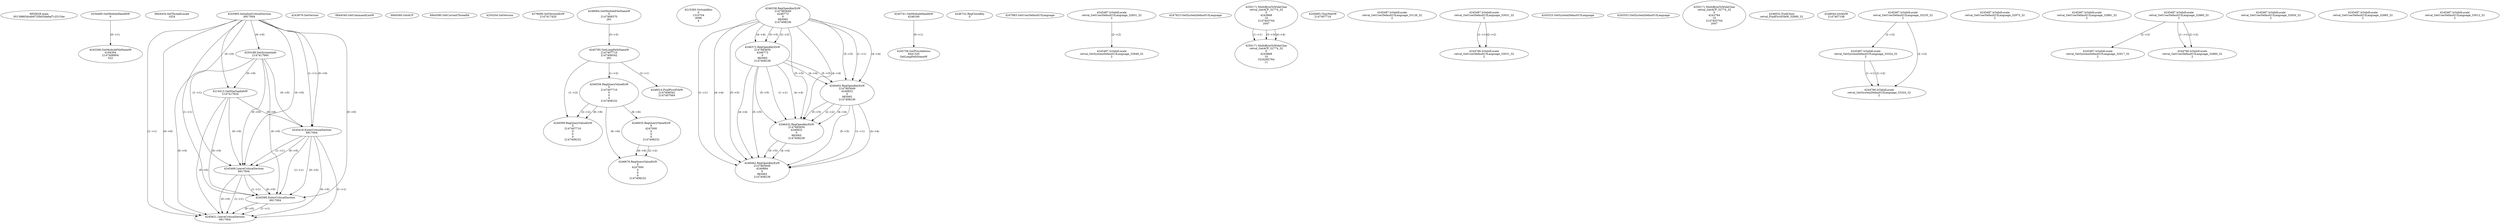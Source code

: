// Global SCDG with merge call
digraph {
	0 [label="6850628.main
00139865dceb9720b03da6af7c25154e"]
	1 [label="4254480.GetModuleHandleW
0"]
	2 [label="6844434.SetThreadLocale
1024"]
	3 [label="4243965.InitializeCriticalSection
6917004"]
	4 [label="4243979.GetVersion
"]
	5 [label="4250188.GetSystemInfo
2147417660"]
	3 -> 5 [label="(0-->0)"]
	6 [label="6844540.GetCommandLineW
"]
	7 [label="4214413.GetStartupInfoW
2147417624"]
	3 -> 7 [label="(0-->0)"]
	5 -> 7 [label="(0-->0)"]
	8 [label="6844560.GetACP
"]
	9 [label="6844580.GetCurrentThreadId
"]
	10 [label="4250204.GetVersion
"]
	11 [label="4276690.GetVersionExW
2147417420"]
	12 [label="4243306.GetModuleFileNameW
4194304
2147408904
522"]
	1 -> 12 [label="(0-->1)"]
	13 [label="4248064.GetModuleFileNameW
0
2147408370
261"]
	14 [label="4215383.VirtualAlloc
0
1310704
4096
4"]
	15 [label="4246338.RegOpenKeyExW
2147483649
4246772
0
983065
2147408236"]
	16 [label="4246372.RegOpenKeyExW
2147483650
4246772
0
983065
2147408236"]
	15 -> 16 [label="(2-->2)"]
	15 -> 16 [label="(4-->4)"]
	15 -> 16 [label="(5-->5)"]
	17 [label="4245741.GetModuleHandleW
4246160"]
	18 [label="4245758.GetProcAddress
9441320
GetLongPathNameW"]
	17 -> 18 [label="(0-->1)"]
	19 [label="4245785.GetLongPathNameW
2147407710
2147406542
261"]
	13 -> 19 [label="(3-->3)"]
	20 [label="4246556.RegQueryValueExW
0
2147407710
0
0
0
2147408232"]
	19 -> 20 [label="(1-->2)"]
	21 [label="4246635.RegQueryValueExW
0
4247000
0
0
0
2147408232"]
	20 -> 21 [label="(6-->6)"]
	22 [label="4246722.RegCloseKey
0"]
	23 [label="4247883.GetUserDefaultUILanguage
"]
	24 [label="4245418.EnterCriticalSection
6917004"]
	3 -> 24 [label="(1-->1)"]
	3 -> 24 [label="(0-->0)"]
	5 -> 24 [label="(0-->0)"]
	7 -> 24 [label="(0-->0)"]
	25 [label="4245469.LeaveCriticalSection
6917004"]
	3 -> 25 [label="(1-->1)"]
	24 -> 25 [label="(1-->1)"]
	3 -> 25 [label="(0-->0)"]
	5 -> 25 [label="(0-->0)"]
	7 -> 25 [label="(0-->0)"]
	24 -> 25 [label="(0-->0)"]
	26 [label="4245487.IsValidLocale
retval_GetUserDefaultUILanguage_32831_32
2"]
	27 [label="4245580.EnterCriticalSection
6917004"]
	3 -> 27 [label="(1-->1)"]
	24 -> 27 [label="(1-->1)"]
	25 -> 27 [label="(1-->1)"]
	3 -> 27 [label="(0-->0)"]
	5 -> 27 [label="(0-->0)"]
	7 -> 27 [label="(0-->0)"]
	24 -> 27 [label="(0-->0)"]
	25 -> 27 [label="(0-->0)"]
	28 [label="4245621.LeaveCriticalSection
6917004"]
	3 -> 28 [label="(1-->1)"]
	24 -> 28 [label="(1-->1)"]
	25 -> 28 [label="(1-->1)"]
	27 -> 28 [label="(1-->1)"]
	3 -> 28 [label="(0-->0)"]
	5 -> 28 [label="(0-->0)"]
	7 -> 28 [label="(0-->0)"]
	24 -> 28 [label="(0-->0)"]
	25 -> 28 [label="(0-->0)"]
	27 -> 28 [label="(0-->0)"]
	29 [label="4247923.GetSystemDefaultUILanguage
"]
	30 [label="4245487.IsValidLocale
retval_GetSystemDefaultUILanguage_32948_32
2"]
	26 -> 30 [label="(2-->2)"]
	31 [label="4250171.MultiByteToWideChar
retval_GetACP_32774_32
0
4243868
10
2147403704
2047"]
	32 [label="4250171.MultiByteToWideChar
retval_GetACP_32774_32
0
4243868
10
3224282764
11"]
	31 -> 32 [label="(1-->1)"]
	31 -> 32 [label="(3-->3)"]
	31 -> 32 [label="(4-->4)"]
	33 [label="4245683.CharNextW
2147407716"]
	34 [label="4246599.RegQueryValueExW
0
2147407710
0
0
0
2147408232"]
	19 -> 34 [label="(1-->2)"]
	20 -> 34 [label="(2-->2)"]
	20 -> 34 [label="(6-->6)"]
	35 [label="4245487.IsValidLocale
retval_GetUserDefaultUILanguage_33126_32
2"]
	36 [label="4246676.RegQueryValueExW
0
4247000
0
0
0
2147408232"]
	21 -> 36 [label="(2-->2)"]
	20 -> 36 [label="(6-->6)"]
	21 -> 36 [label="(6-->6)"]
	37 [label="4245487.IsValidLocale
retval_GetUserDefaultUILanguage_33031_32
2"]
	38 [label="4244766.IsValidLocale
retval_GetUserDefaultUILanguage_33031_32
2"]
	37 -> 38 [label="(1-->1)"]
	37 -> 38 [label="(2-->2)"]
	39 [label="4245525.GetSystemDefaultUILanguage
"]
	40 [label="4245552.GetSystemDefaultUILanguage
"]
	41 [label="4250171.MultiByteToWideChar
retval_GetACP_32774_32
0
4243784
10
2147403704
2047"]
	42 [label="4246402.RegOpenKeyExW
2147483649
4246832
0
983065
2147408236"]
	15 -> 42 [label="(1-->1)"]
	15 -> 42 [label="(4-->4)"]
	16 -> 42 [label="(4-->4)"]
	15 -> 42 [label="(5-->5)"]
	16 -> 42 [label="(5-->5)"]
	43 [label="4246014.FindFirstFileW
2147406542
2147407064"]
	19 -> 43 [label="(2-->1)"]
	44 [label="4246032.FindClose
retval_FindFirstFileW_32890_32"]
	45 [label="4246044.lstrlenW
2147407108"]
	46 [label="4245487.IsValidLocale
retval_GetUserDefaultUILanguage_33235_32
2"]
	47 [label="4245487.IsValidLocale
retval_GetSystemDefaultUILanguage_33324_32
2"]
	46 -> 47 [label="(2-->2)"]
	48 [label="4244766.IsValidLocale
retval_GetSystemDefaultUILanguage_33324_32
2"]
	47 -> 48 [label="(1-->1)"]
	46 -> 48 [label="(2-->2)"]
	47 -> 48 [label="(2-->2)"]
	49 [label="4245487.IsValidLocale
retval_GetUserDefaultUILanguage_32975_32
2"]
	50 [label="4245487.IsValidLocale
retval_GetUserDefaultUILanguage_32881_32
2"]
	51 [label="4246432.RegOpenKeyExW
2147483650
4246832
0
983065
2147408236"]
	16 -> 51 [label="(1-->1)"]
	42 -> 51 [label="(2-->2)"]
	15 -> 51 [label="(4-->4)"]
	16 -> 51 [label="(4-->4)"]
	42 -> 51 [label="(4-->4)"]
	15 -> 51 [label="(5-->5)"]
	16 -> 51 [label="(5-->5)"]
	42 -> 51 [label="(5-->5)"]
	52 [label="4246462.RegOpenKeyExW
2147483649
4246884
0
983065
2147408236"]
	15 -> 52 [label="(1-->1)"]
	42 -> 52 [label="(1-->1)"]
	15 -> 52 [label="(4-->4)"]
	16 -> 52 [label="(4-->4)"]
	42 -> 52 [label="(4-->4)"]
	51 -> 52 [label="(4-->4)"]
	15 -> 52 [label="(5-->5)"]
	16 -> 52 [label="(5-->5)"]
	42 -> 52 [label="(5-->5)"]
	51 -> 52 [label="(5-->5)"]
	53 [label="4245487.IsValidLocale
retval_GetUserDefaultUILanguage_32860_32
2"]
	54 [label="4245487.IsValidLocale
retval_GetSystemDefaultUILanguage_32917_32
2"]
	53 -> 54 [label="(2-->2)"]
	55 [label="4245487.IsValidLocale
retval_GetUserDefaultUILanguage_32830_32
2"]
	56 [label="4245487.IsValidLocale
retval_GetUserDefaultUILanguage_32885_32
2"]
	57 [label="4244766.IsValidLocale
retval_GetUserDefaultUILanguage_32860_32
2"]
	53 -> 57 [label="(1-->1)"]
	53 -> 57 [label="(2-->2)"]
	58 [label="4245487.IsValidLocale
retval_GetUserDefaultUILanguage_33012_32
2"]
}
